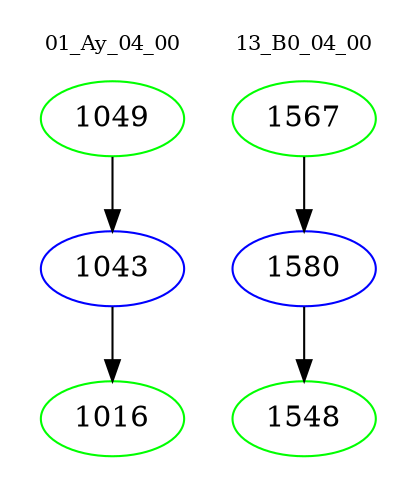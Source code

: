digraph{
subgraph cluster_0 {
color = white
label = "01_Ay_04_00";
fontsize=10;
T0_1049 [label="1049", color="green"]
T0_1049 -> T0_1043 [color="black"]
T0_1043 [label="1043", color="blue"]
T0_1043 -> T0_1016 [color="black"]
T0_1016 [label="1016", color="green"]
}
subgraph cluster_1 {
color = white
label = "13_B0_04_00";
fontsize=10;
T1_1567 [label="1567", color="green"]
T1_1567 -> T1_1580 [color="black"]
T1_1580 [label="1580", color="blue"]
T1_1580 -> T1_1548 [color="black"]
T1_1548 [label="1548", color="green"]
}
}
